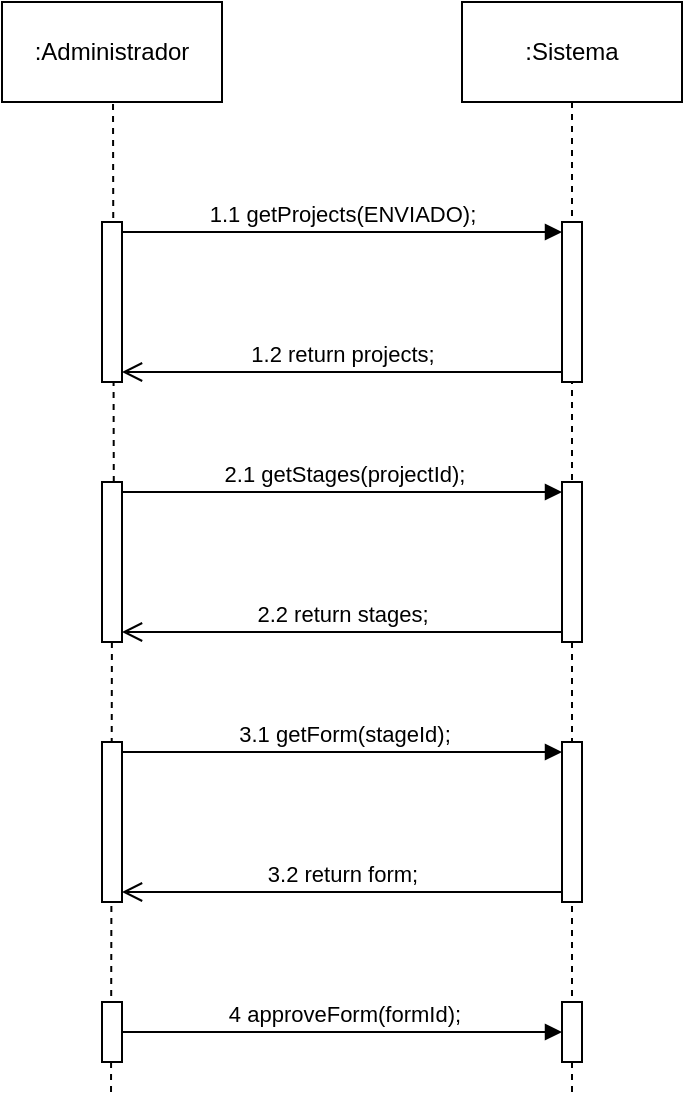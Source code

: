 <mxfile version="21.6.8" type="device">
  <diagram name="Página-1" id="xBMDfGFC0CwT-q9_LW5D">
    <mxGraphModel dx="1418" dy="820" grid="1" gridSize="10" guides="1" tooltips="1" connect="1" arrows="1" fold="1" page="1" pageScale="1" pageWidth="827" pageHeight="1169" math="0" shadow="0">
      <root>
        <mxCell id="0" />
        <mxCell id="1" parent="0" />
        <mxCell id="kx_PcAyKxq6jTArTAhgE-3" style="edgeStyle=orthogonalEdgeStyle;rounded=0;orthogonalLoop=1;jettySize=auto;html=1;endArrow=none;endFill=0;dashed=1;" parent="1" edge="1">
          <mxGeometry relative="1" as="geometry">
            <mxPoint x="298.51" y="625" as="targetPoint" />
            <mxPoint x="299.499" y="125" as="sourcePoint" />
          </mxGeometry>
        </mxCell>
        <mxCell id="kx_PcAyKxq6jTArTAhgE-4" value=":Administrador" style="html=1;whiteSpace=wrap;" parent="1" vertex="1">
          <mxGeometry x="244" y="80" width="110" height="50" as="geometry" />
        </mxCell>
        <mxCell id="kx_PcAyKxq6jTArTAhgE-5" style="edgeStyle=orthogonalEdgeStyle;rounded=0;orthogonalLoop=1;jettySize=auto;html=1;dashed=1;endArrow=none;endFill=0;" parent="1" source="kx_PcAyKxq6jTArTAhgE-6" edge="1">
          <mxGeometry relative="1" as="geometry">
            <mxPoint x="529" y="626" as="targetPoint" />
          </mxGeometry>
        </mxCell>
        <mxCell id="kx_PcAyKxq6jTArTAhgE-6" value=":Sistema" style="html=1;whiteSpace=wrap;" parent="1" vertex="1">
          <mxGeometry x="474" y="80" width="110" height="50" as="geometry" />
        </mxCell>
        <mxCell id="kx_PcAyKxq6jTArTAhgE-7" value="" style="html=1;points=[[0,0,0,0,5],[0,1,0,0,-5],[1,0,0,0,5],[1,1,0,0,-5]];perimeter=orthogonalPerimeter;outlineConnect=0;targetShapes=umlLifeline;portConstraint=eastwest;newEdgeStyle={&quot;curved&quot;:0,&quot;rounded&quot;:0};" parent="1" vertex="1">
          <mxGeometry x="524" y="190" width="10" height="80" as="geometry" />
        </mxCell>
        <mxCell id="kx_PcAyKxq6jTArTAhgE-8" value="1.1 getProjects(ENVIADO);" style="html=1;verticalAlign=bottom;endArrow=block;curved=0;rounded=0;entryX=0;entryY=0;entryDx=0;entryDy=5;exitX=1;exitY=0;exitDx=0;exitDy=5;exitPerimeter=0;" parent="1" source="kx_PcAyKxq6jTArTAhgE-10" target="kx_PcAyKxq6jTArTAhgE-7" edge="1">
          <mxGeometry relative="1" as="geometry">
            <mxPoint x="299" y="195" as="sourcePoint" />
            <mxPoint as="offset" />
          </mxGeometry>
        </mxCell>
        <mxCell id="kx_PcAyKxq6jTArTAhgE-9" value="1.2 return projects;" style="html=1;verticalAlign=bottom;endArrow=open;endSize=8;curved=0;rounded=0;exitX=0;exitY=1;exitDx=0;exitDy=-5;entryX=1;entryY=1;entryDx=0;entryDy=-5;entryPerimeter=0;" parent="1" source="kx_PcAyKxq6jTArTAhgE-7" target="kx_PcAyKxq6jTArTAhgE-10" edge="1">
          <mxGeometry relative="1" as="geometry">
            <mxPoint x="299" y="266" as="targetPoint" />
          </mxGeometry>
        </mxCell>
        <mxCell id="kx_PcAyKxq6jTArTAhgE-10" value="" style="html=1;points=[[0,0,0,0,5],[0,1,0,0,-5],[1,0,0,0,5],[1,1,0,0,-5]];perimeter=orthogonalPerimeter;outlineConnect=0;targetShapes=umlLifeline;portConstraint=eastwest;newEdgeStyle={&quot;curved&quot;:0,&quot;rounded&quot;:0};" parent="1" vertex="1">
          <mxGeometry x="294" y="190" width="10" height="80" as="geometry" />
        </mxCell>
        <mxCell id="kx_PcAyKxq6jTArTAhgE-11" value="" style="html=1;points=[[0,0,0,0,5],[0,1,0,0,-5],[1,0,0,0,5],[1,1,0,0,-5]];perimeter=orthogonalPerimeter;outlineConnect=0;targetShapes=umlLifeline;portConstraint=eastwest;newEdgeStyle={&quot;curved&quot;:0,&quot;rounded&quot;:0};" parent="1" vertex="1">
          <mxGeometry x="524" y="320" width="10" height="80" as="geometry" />
        </mxCell>
        <mxCell id="kx_PcAyKxq6jTArTAhgE-12" value="2.1 getStages(projectId);" style="html=1;verticalAlign=bottom;endArrow=block;curved=0;rounded=0;entryX=0;entryY=0;entryDx=0;entryDy=5;exitX=1;exitY=0;exitDx=0;exitDy=5;exitPerimeter=0;" parent="1" source="kx_PcAyKxq6jTArTAhgE-14" target="kx_PcAyKxq6jTArTAhgE-11" edge="1">
          <mxGeometry x="0.003" relative="1" as="geometry">
            <mxPoint x="299" y="325" as="sourcePoint" />
            <mxPoint as="offset" />
          </mxGeometry>
        </mxCell>
        <mxCell id="kx_PcAyKxq6jTArTAhgE-13" value="2.2 return stages;" style="html=1;verticalAlign=bottom;endArrow=open;endSize=8;curved=0;rounded=0;exitX=0;exitY=1;exitDx=0;exitDy=-5;entryX=1;entryY=1;entryDx=0;entryDy=-5;entryPerimeter=0;" parent="1" source="kx_PcAyKxq6jTArTAhgE-11" target="kx_PcAyKxq6jTArTAhgE-14" edge="1">
          <mxGeometry relative="1" as="geometry">
            <mxPoint x="299" y="396" as="targetPoint" />
          </mxGeometry>
        </mxCell>
        <mxCell id="kx_PcAyKxq6jTArTAhgE-14" value="" style="html=1;points=[[0,0,0,0,5],[0,1,0,0,-5],[1,0,0,0,5],[1,1,0,0,-5]];perimeter=orthogonalPerimeter;outlineConnect=0;targetShapes=umlLifeline;portConstraint=eastwest;newEdgeStyle={&quot;curved&quot;:0,&quot;rounded&quot;:0};" parent="1" vertex="1">
          <mxGeometry x="294" y="320" width="10" height="80" as="geometry" />
        </mxCell>
        <mxCell id="kx_PcAyKxq6jTArTAhgE-15" value="" style="html=1;points=[[0,0,0,0,5],[0,1,0,0,-5],[1,0,0,0,5],[1,1,0,0,-5]];perimeter=orthogonalPerimeter;outlineConnect=0;targetShapes=umlLifeline;portConstraint=eastwest;newEdgeStyle={&quot;curved&quot;:0,&quot;rounded&quot;:0};" parent="1" vertex="1">
          <mxGeometry x="524" y="450" width="10" height="80" as="geometry" />
        </mxCell>
        <mxCell id="kx_PcAyKxq6jTArTAhgE-16" value="3.1 getForm(stageId);" style="html=1;verticalAlign=bottom;endArrow=block;curved=0;rounded=0;entryX=0;entryY=0;entryDx=0;entryDy=5;exitX=1;exitY=0;exitDx=0;exitDy=5;exitPerimeter=0;" parent="1" source="kx_PcAyKxq6jTArTAhgE-18" target="kx_PcAyKxq6jTArTAhgE-15" edge="1">
          <mxGeometry x="0.003" relative="1" as="geometry">
            <mxPoint x="299" y="455" as="sourcePoint" />
            <mxPoint as="offset" />
          </mxGeometry>
        </mxCell>
        <mxCell id="kx_PcAyKxq6jTArTAhgE-17" value="3.2 return form;" style="html=1;verticalAlign=bottom;endArrow=open;endSize=8;curved=0;rounded=0;exitX=0;exitY=1;exitDx=0;exitDy=-5;entryX=1;entryY=1;entryDx=0;entryDy=-5;entryPerimeter=0;" parent="1" source="kx_PcAyKxq6jTArTAhgE-15" target="kx_PcAyKxq6jTArTAhgE-18" edge="1">
          <mxGeometry relative="1" as="geometry">
            <mxPoint x="299" y="526" as="targetPoint" />
          </mxGeometry>
        </mxCell>
        <mxCell id="kx_PcAyKxq6jTArTAhgE-18" value="" style="html=1;points=[[0,0,0,0,5],[0,1,0,0,-5],[1,0,0,0,5],[1,1,0,0,-5]];perimeter=orthogonalPerimeter;outlineConnect=0;targetShapes=umlLifeline;portConstraint=eastwest;newEdgeStyle={&quot;curved&quot;:0,&quot;rounded&quot;:0};" parent="1" vertex="1">
          <mxGeometry x="294" y="450" width="10" height="80" as="geometry" />
        </mxCell>
        <mxCell id="kx_PcAyKxq6jTArTAhgE-26" value="" style="html=1;points=[[0,0,0,0,5],[0,1,0,0,-5],[1,0,0,0,5],[1,1,0,0,-5]];perimeter=orthogonalPerimeter;outlineConnect=0;targetShapes=umlLifeline;portConstraint=eastwest;newEdgeStyle={&quot;curved&quot;:0,&quot;rounded&quot;:0};" parent="1" vertex="1">
          <mxGeometry x="524" y="580" width="10" height="30" as="geometry" />
        </mxCell>
        <mxCell id="kx_PcAyKxq6jTArTAhgE-27" value="4 approveForm(formId);" style="html=1;verticalAlign=bottom;endArrow=block;curved=0;rounded=0;entryX=0;entryY=0;entryDx=0;entryDy=5;exitX=1;exitY=0;exitDx=0;exitDy=5;exitPerimeter=0;" parent="1" edge="1">
          <mxGeometry x="0.003" relative="1" as="geometry">
            <mxPoint x="304" y="595" as="sourcePoint" />
            <mxPoint as="offset" />
            <mxPoint x="524" y="595" as="targetPoint" />
          </mxGeometry>
        </mxCell>
        <mxCell id="kx_PcAyKxq6jTArTAhgE-29" value="" style="html=1;points=[[0,0,0,0,5],[0,1,0,0,-5],[1,0,0,0,5],[1,1,0,0,-5]];perimeter=orthogonalPerimeter;outlineConnect=0;targetShapes=umlLifeline;portConstraint=eastwest;newEdgeStyle={&quot;curved&quot;:0,&quot;rounded&quot;:0};" parent="1" vertex="1">
          <mxGeometry x="294" y="580" width="10" height="30" as="geometry" />
        </mxCell>
      </root>
    </mxGraphModel>
  </diagram>
</mxfile>
